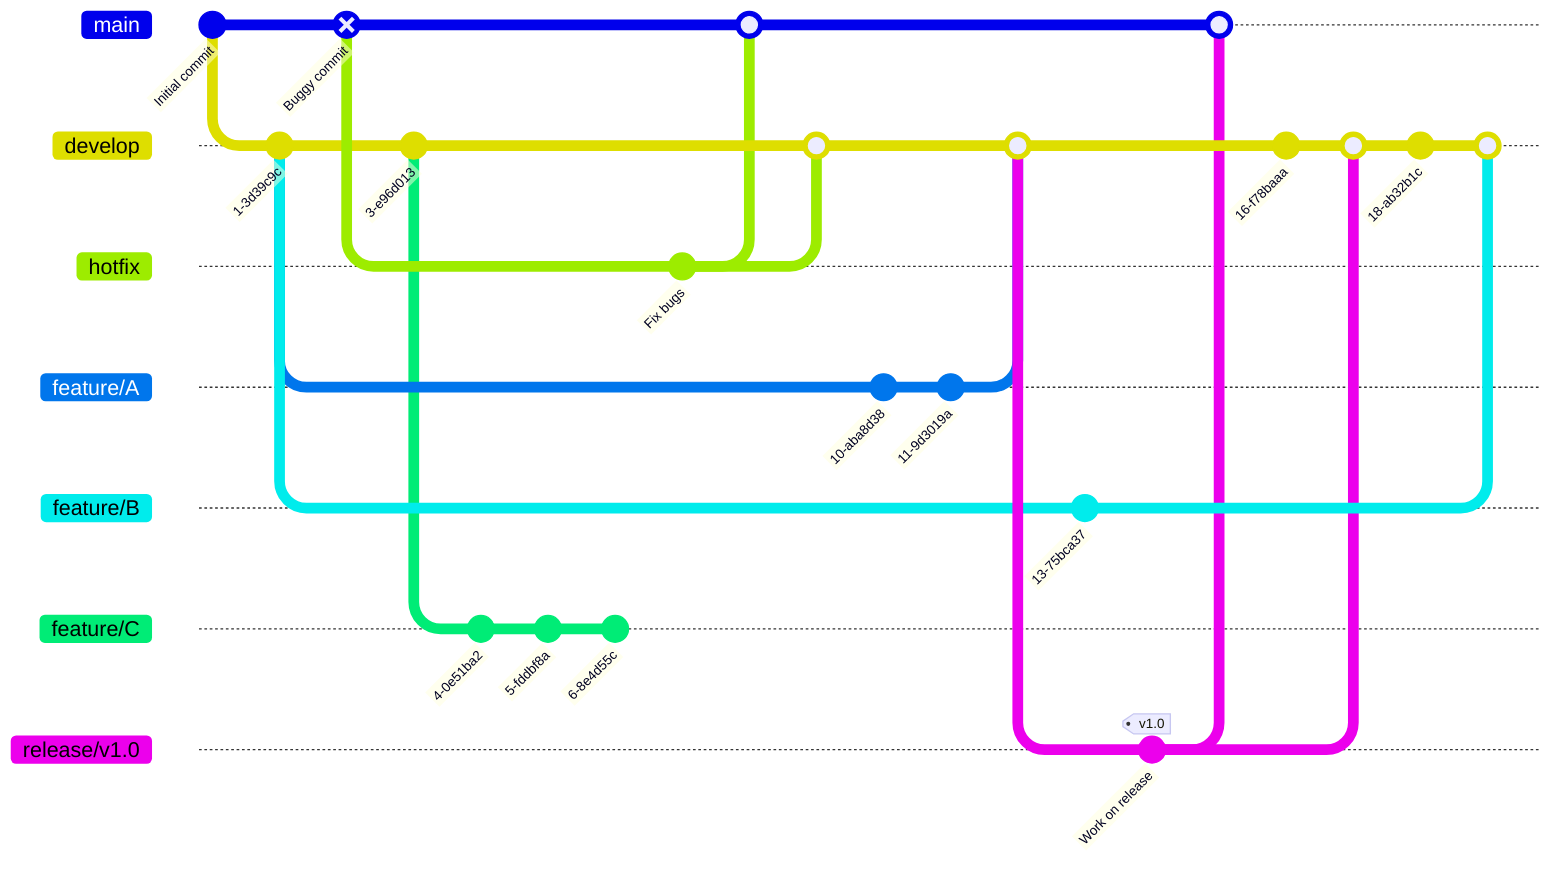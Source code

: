 gitGraph
%% initialize repository
    commit id: "Initial commit"

%% define development branch
    branch develop
    commit

%% define hotfix branch
    checkout main
    commit id: "Buggy commit" type: REVERSE
    branch hotfix

%% define feature branches
    checkout develop
    branch feature/A
    branch feature/B
    checkout develop
    commit
    branch feature/C
    commit
    commit
    commit

%% working with hotfix branch
    checkout hotfix
    commit id: "Fix bugs"

%% merge hotfix commits into main and develop
    checkout main
    merge hotfix
    checkout develop
    merge hotfix

%% working with feature-b branch
    checkout feature/A
    commit
    commit
    checkout develop
    merge feature/A
%% work with feature-a branch
    checkout feature/B
    commit
    checkout develop

%% define release branch
    checkout develop
    branch release/v1.0
    commit id: "Work on release" tag: "v1.0"
    checkout main
    merge release/v1.0
    checkout develop
    commit
    merge release/v1.0
    commit
    merge feature/B